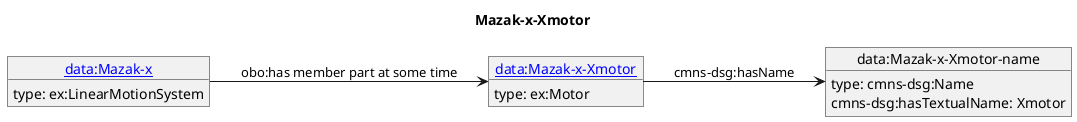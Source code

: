 @startuml
skinparam linetype polyline
left to right direction
title Mazak-x-Xmotor
object "[[./Mazak-x-Xmotor.html data:Mazak-x-Xmotor]]" as o1 {
 type: ex:Motor 
}
object "data:Mazak-x-Xmotor-name" as o2 {
 type: cmns-dsg:Name 
}
object "[[./Mazak-x.html data:Mazak-x]]" as o3 {
 type: ex:LinearMotionSystem 
}
o1 --> o2 : cmns-dsg:hasName
o2 : cmns-dsg:hasTextualName: Xmotor
o3 --> o1 : obo:has member part at some time
@enduml
